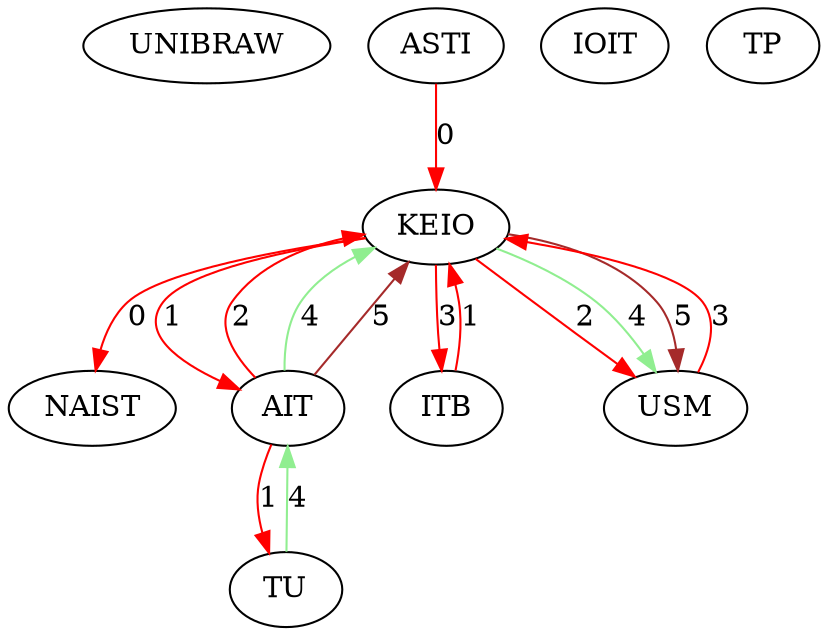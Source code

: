 digraph  {
0 [Internal=1, id=0, label=UNIBRAW];
1 [Internal=1, id=1, label=NAIST];
2 [Internal=1, id=2, label=KEIO];
3 [Internal=1, id=3, label=IOIT];
4 [Internal=1, id=4, label=ASTI];
5 [Internal=1, id=5, label=TU];
6 [Internal=1, id=6, label=AIT];
7 [Internal=1, id=7, label=ITB];
8 [Internal=1, id=8, label=TP];
9 [Internal=1, id=9, label=USM];
2 -> 1  [color=red, key=0, label=0];
2 -> 6  [color=red, key=0, label=1];
2 -> 7  [color=red, key=0, label=3];
2 -> 9  [color=red, key=0, label=2];
2 -> 9  [color=lightgreen, key=1, label=4];
2 -> 9  [color=brown, key=2, label=5];
4 -> 2  [color=red, key=0, label=0];
5 -> 6  [color=lightgreen, key=0, label=4];
6 -> 2  [color=red, key=0, label=2];
6 -> 2  [color=lightgreen, key=1, label=4];
6 -> 2  [color=brown, key=2, label=5];
6 -> 5  [color=red, key=0, label=1];
7 -> 2  [color=red, key=0, label=1];
9 -> 2  [color=red, key=0, label=3];
}

